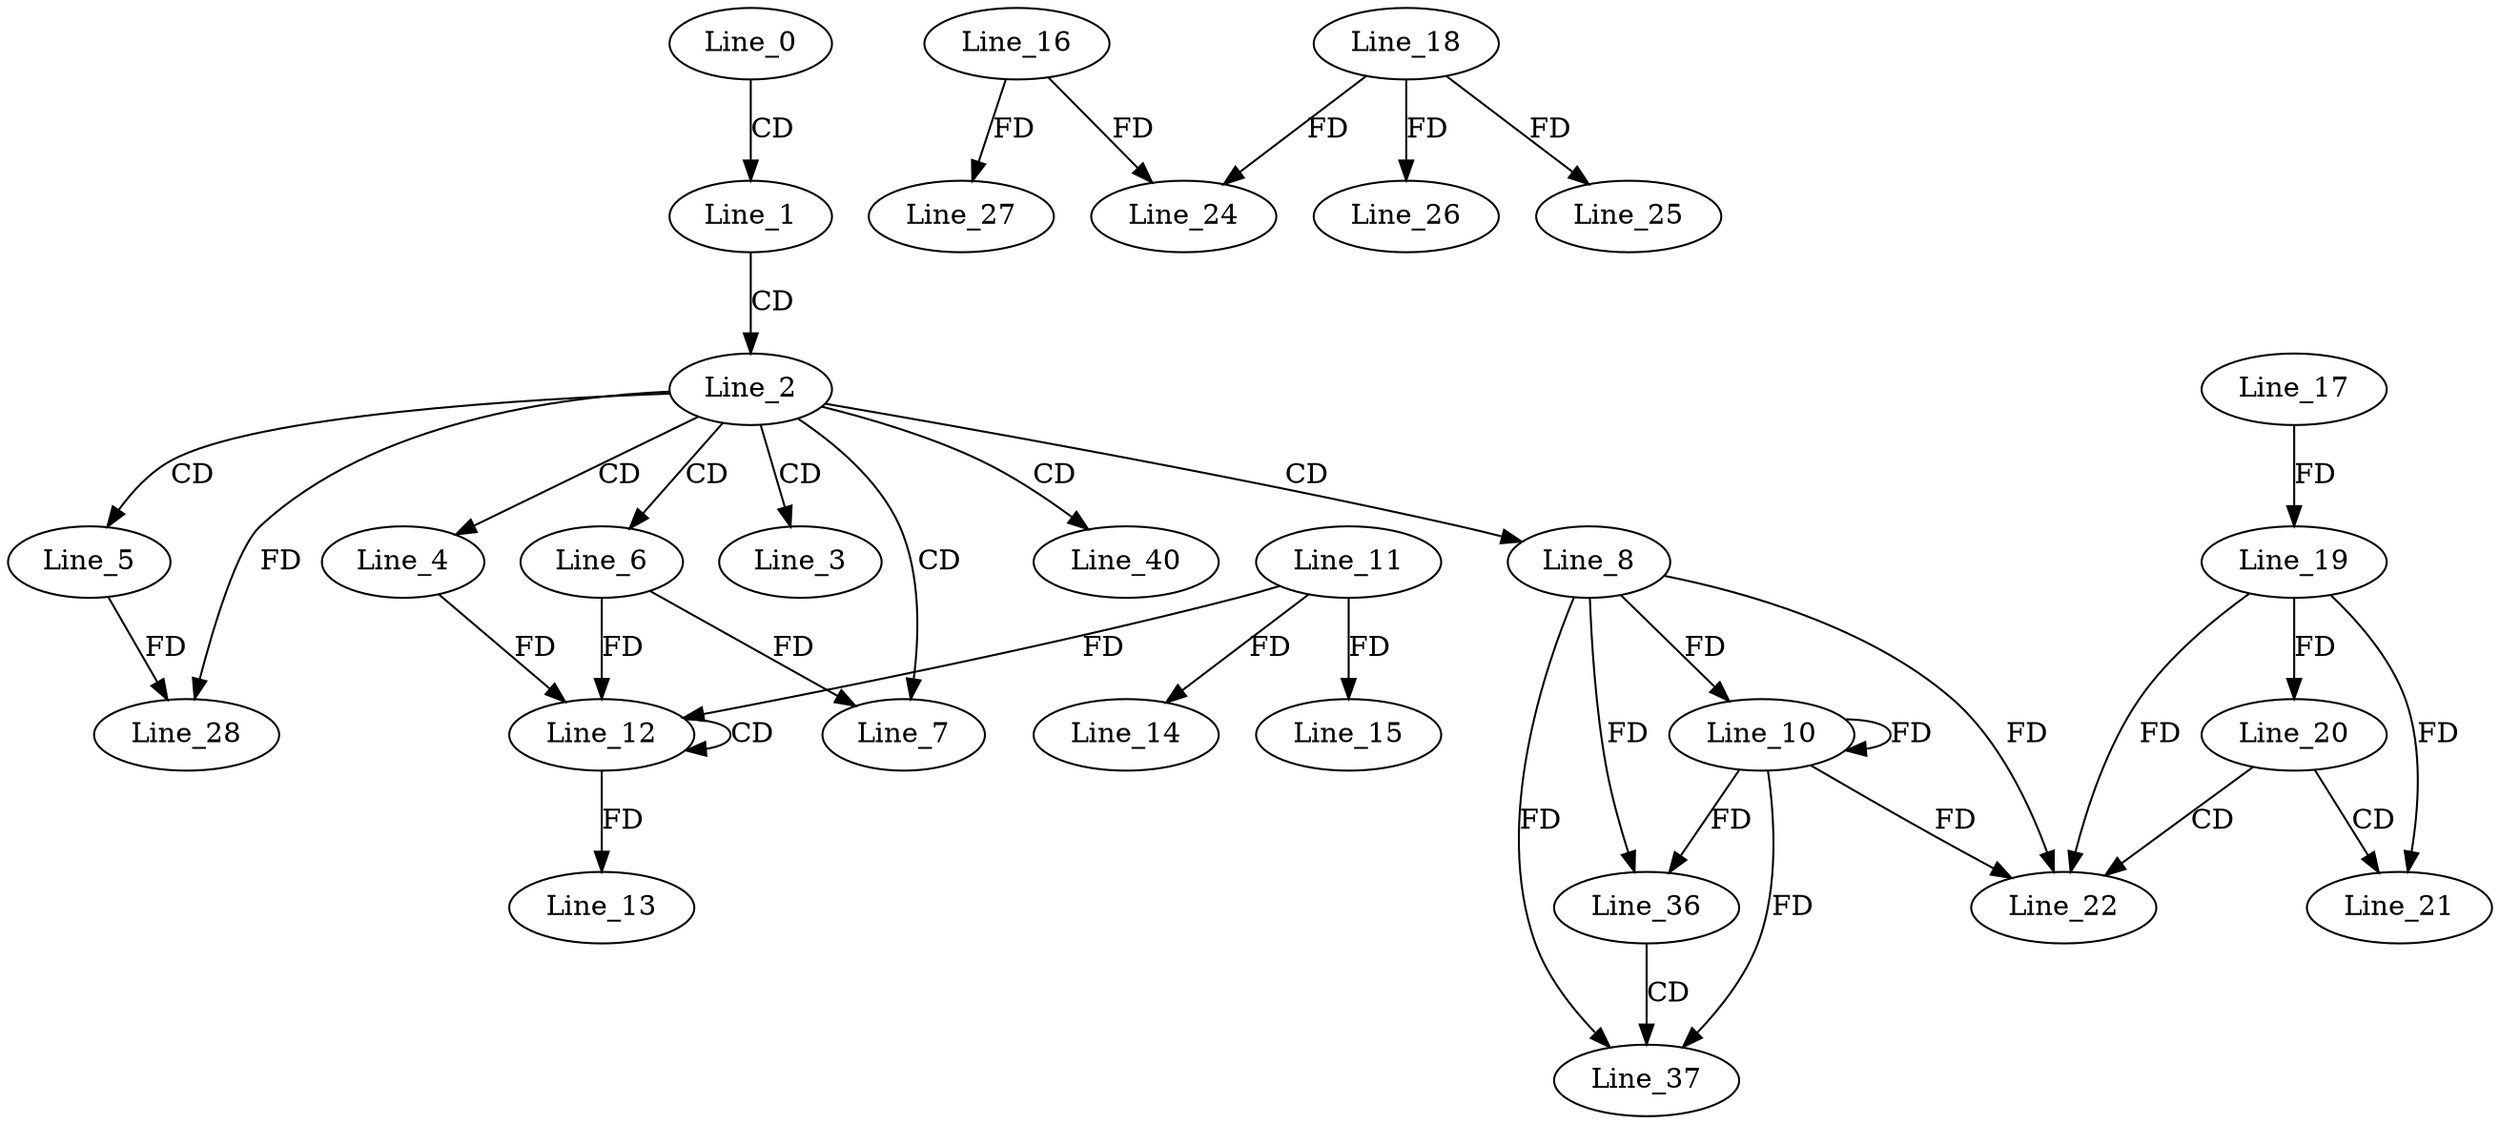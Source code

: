 digraph G {
  Line_0;
  Line_1;
  Line_2;
  Line_3;
  Line_4;
  Line_4;
  Line_5;
  Line_6;
  Line_7;
  Line_8;
  Line_10;
  Line_10;
  Line_12;
  Line_12;
  Line_11;
  Line_12;
  Line_12;
  Line_13;
  Line_14;
  Line_15;
  Line_17;
  Line_19;
  Line_19;
  Line_20;
  Line_21;
  Line_22;
  Line_22;
  Line_16;
  Line_24;
  Line_18;
  Line_25;
  Line_26;
  Line_27;
  Line_28;
  Line_36;
  Line_36;
  Line_37;
  Line_40;
  Line_0 -> Line_1 [ label="CD" ];
  Line_1 -> Line_2 [ label="CD" ];
  Line_2 -> Line_3 [ label="CD" ];
  Line_2 -> Line_4 [ label="CD" ];
  Line_2 -> Line_5 [ label="CD" ];
  Line_2 -> Line_6 [ label="CD" ];
  Line_2 -> Line_7 [ label="CD" ];
  Line_6 -> Line_7 [ label="FD" ];
  Line_2 -> Line_8 [ label="CD" ];
  Line_8 -> Line_10 [ label="FD" ];
  Line_10 -> Line_10 [ label="FD" ];
  Line_12 -> Line_12 [ label="CD" ];
  Line_6 -> Line_12 [ label="FD" ];
  Line_11 -> Line_12 [ label="FD" ];
  Line_4 -> Line_12 [ label="FD" ];
  Line_12 -> Line_13 [ label="FD" ];
  Line_11 -> Line_14 [ label="FD" ];
  Line_11 -> Line_15 [ label="FD" ];
  Line_17 -> Line_19 [ label="FD" ];
  Line_19 -> Line_20 [ label="FD" ];
  Line_20 -> Line_21 [ label="CD" ];
  Line_19 -> Line_21 [ label="FD" ];
  Line_20 -> Line_22 [ label="CD" ];
  Line_19 -> Line_22 [ label="FD" ];
  Line_8 -> Line_22 [ label="FD" ];
  Line_10 -> Line_22 [ label="FD" ];
  Line_16 -> Line_24 [ label="FD" ];
  Line_18 -> Line_24 [ label="FD" ];
  Line_18 -> Line_25 [ label="FD" ];
  Line_18 -> Line_26 [ label="FD" ];
  Line_16 -> Line_27 [ label="FD" ];
  Line_2 -> Line_28 [ label="FD" ];
  Line_5 -> Line_28 [ label="FD" ];
  Line_8 -> Line_36 [ label="FD" ];
  Line_10 -> Line_36 [ label="FD" ];
  Line_36 -> Line_37 [ label="CD" ];
  Line_8 -> Line_37 [ label="FD" ];
  Line_10 -> Line_37 [ label="FD" ];
  Line_2 -> Line_40 [ label="CD" ];
}
